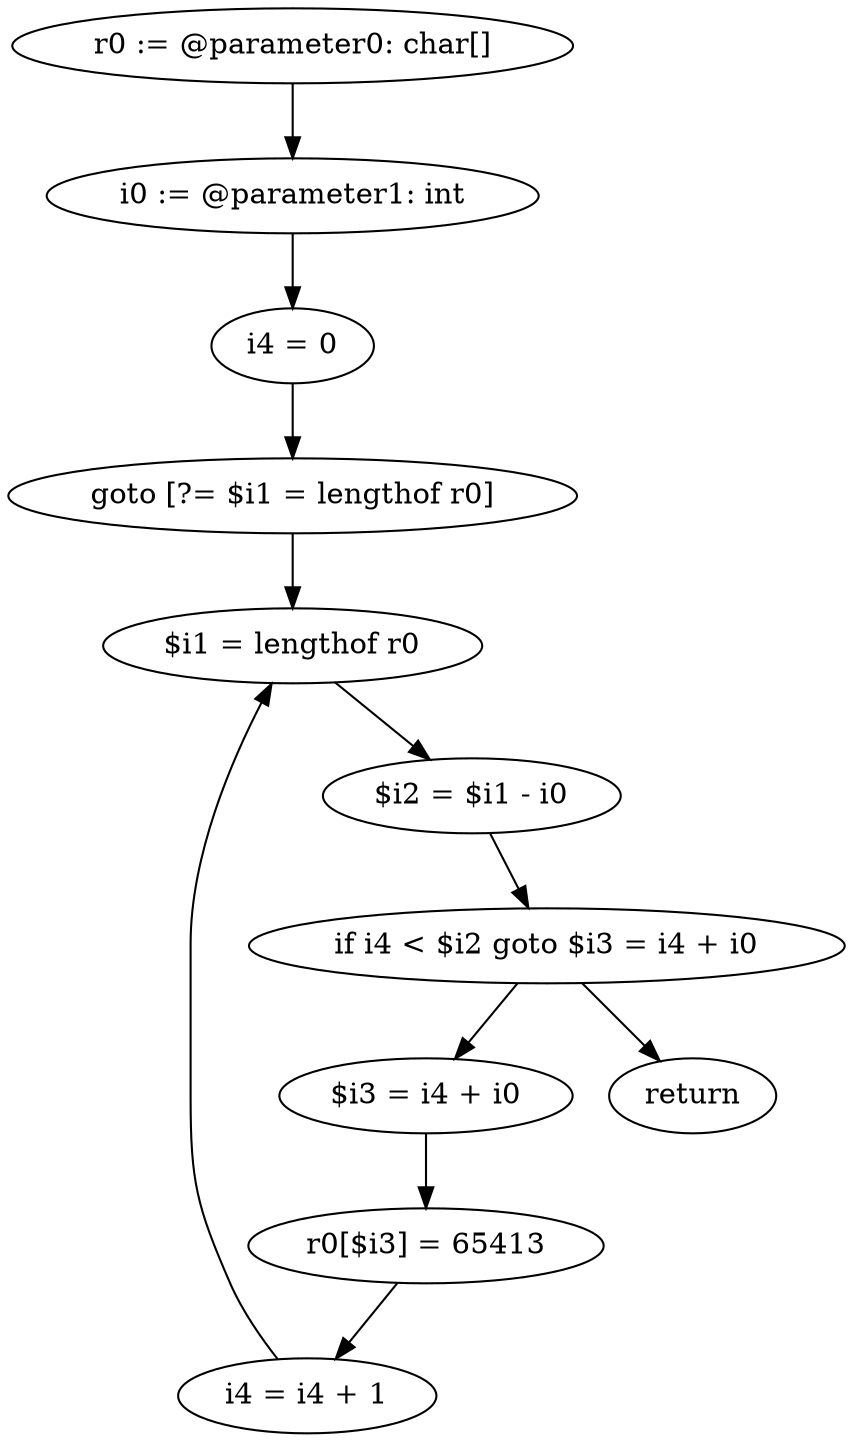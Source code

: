 digraph "unitGraph" {
    "r0 := @parameter0: char[]"
    "i0 := @parameter1: int"
    "i4 = 0"
    "goto [?= $i1 = lengthof r0]"
    "$i3 = i4 + i0"
    "r0[$i3] = 65413"
    "i4 = i4 + 1"
    "$i1 = lengthof r0"
    "$i2 = $i1 - i0"
    "if i4 < $i2 goto $i3 = i4 + i0"
    "return"
    "r0 := @parameter0: char[]"->"i0 := @parameter1: int";
    "i0 := @parameter1: int"->"i4 = 0";
    "i4 = 0"->"goto [?= $i1 = lengthof r0]";
    "goto [?= $i1 = lengthof r0]"->"$i1 = lengthof r0";
    "$i3 = i4 + i0"->"r0[$i3] = 65413";
    "r0[$i3] = 65413"->"i4 = i4 + 1";
    "i4 = i4 + 1"->"$i1 = lengthof r0";
    "$i1 = lengthof r0"->"$i2 = $i1 - i0";
    "$i2 = $i1 - i0"->"if i4 < $i2 goto $i3 = i4 + i0";
    "if i4 < $i2 goto $i3 = i4 + i0"->"return";
    "if i4 < $i2 goto $i3 = i4 + i0"->"$i3 = i4 + i0";
}
